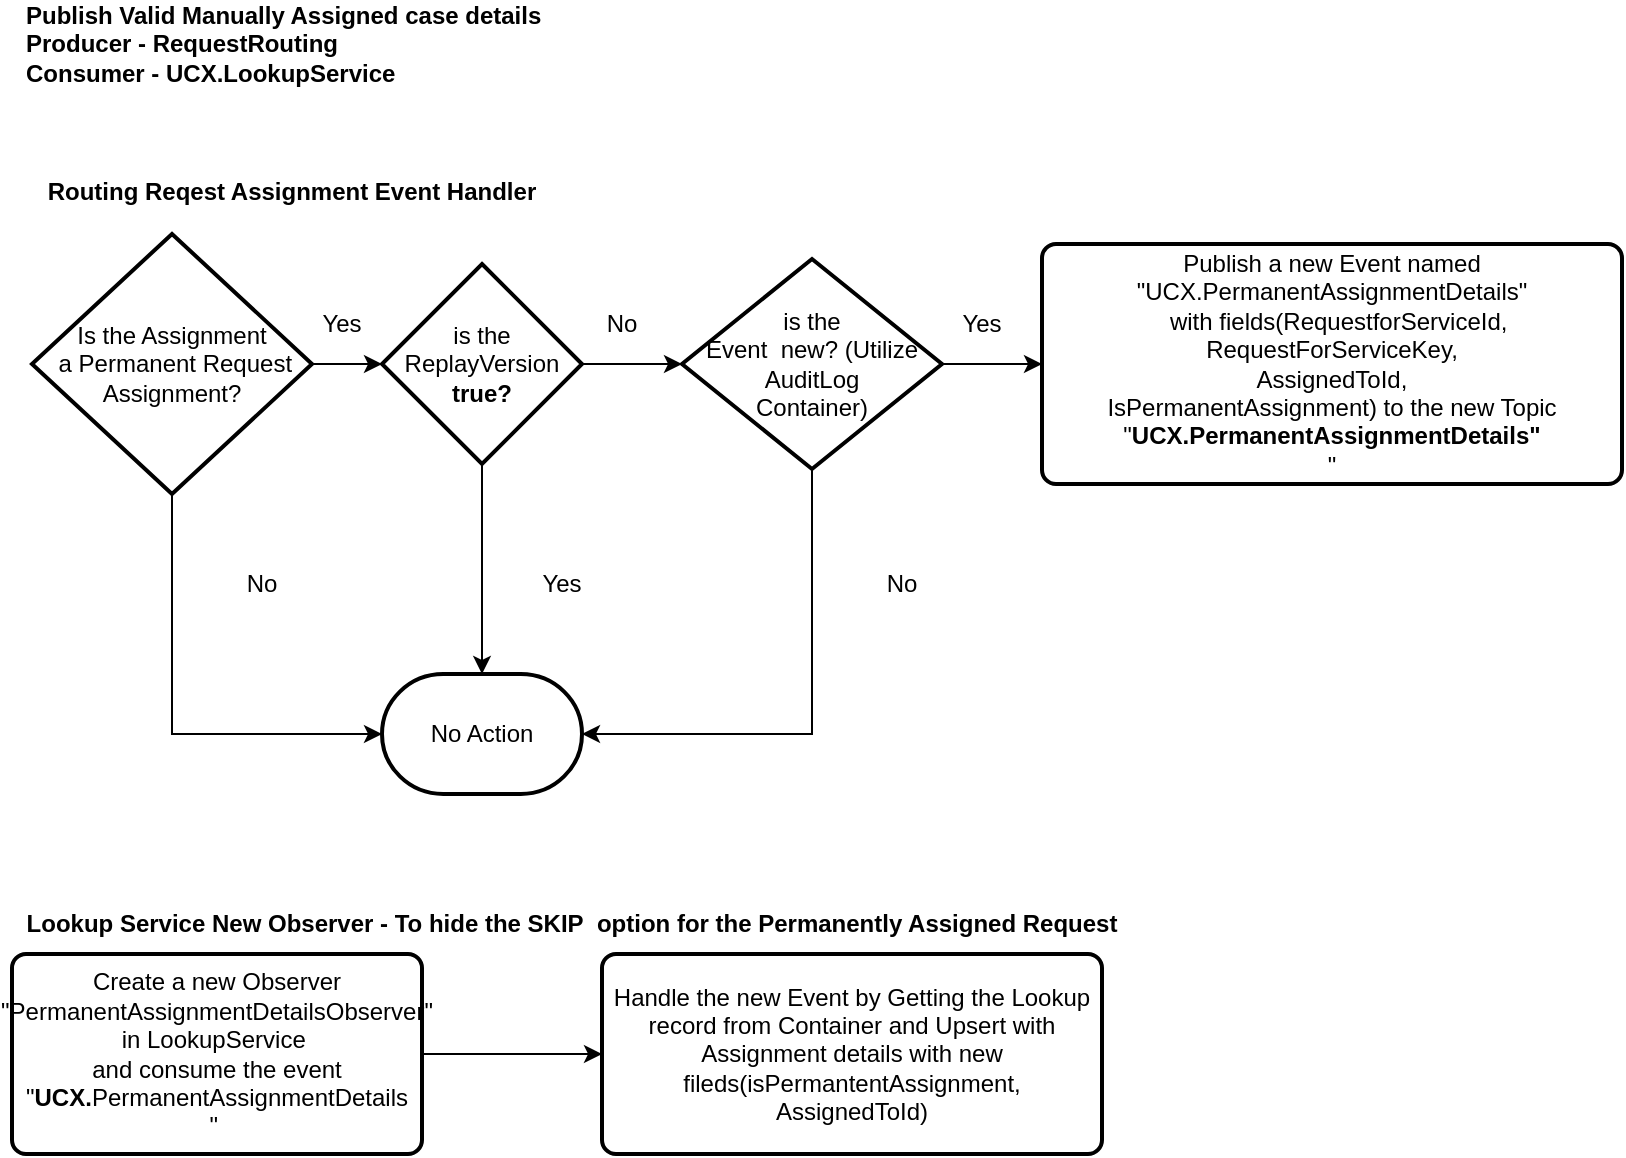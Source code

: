 <mxfile version="22.1.16" type="device">
  <diagram id="C5RBs43oDa-KdzZeNtuy" name="Page-1">
    <mxGraphModel dx="1050" dy="1797" grid="1" gridSize="10" guides="1" tooltips="1" connect="1" arrows="1" fold="1" page="1" pageScale="1" pageWidth="827" pageHeight="1169" math="0" shadow="0">
      <root>
        <mxCell id="WIyWlLk6GJQsqaUBKTNV-0" />
        <mxCell id="WIyWlLk6GJQsqaUBKTNV-1" parent="WIyWlLk6GJQsqaUBKTNV-0" />
        <mxCell id="lim1SW6H7U4HnhmGgRTK-30" value="" style="edgeStyle=orthogonalEdgeStyle;rounded=0;orthogonalLoop=1;jettySize=auto;html=1;" parent="WIyWlLk6GJQsqaUBKTNV-1" edge="1">
          <mxGeometry relative="1" as="geometry">
            <mxPoint x="700" y="110" as="sourcePoint" />
          </mxGeometry>
        </mxCell>
        <mxCell id="lim1SW6H7U4HnhmGgRTK-31" value="&lt;b&gt;Publish Valid Manually Assigned case details &lt;br&gt;Producer - RequestRouting&amp;nbsp;&lt;br&gt;Consumer - UCX.LookupService&lt;/b&gt;" style="text;html=1;strokeColor=none;fillColor=none;align=left;verticalAlign=middle;whiteSpace=wrap;rounded=0;" parent="WIyWlLk6GJQsqaUBKTNV-1" vertex="1">
          <mxGeometry x="70" y="-1134" width="620" height="30" as="geometry" />
        </mxCell>
        <mxCell id="QHVLCNr028KJjd0Ayz7S-13" value="" style="edgeStyle=orthogonalEdgeStyle;rounded=0;orthogonalLoop=1;jettySize=auto;html=1;" parent="WIyWlLk6GJQsqaUBKTNV-1" source="QHVLCNr028KJjd0Ayz7S-1" target="QHVLCNr028KJjd0Ayz7S-5" edge="1">
          <mxGeometry relative="1" as="geometry" />
        </mxCell>
        <mxCell id="QHVLCNr028KJjd0Ayz7S-1" value="Is the Assignment&lt;br&gt;&amp;nbsp;a Permanent Request Assignment?" style="strokeWidth=2;html=1;shape=mxgraph.flowchart.decision;whiteSpace=wrap;" parent="WIyWlLk6GJQsqaUBKTNV-1" vertex="1">
          <mxGeometry x="75" y="-1024" width="140" height="130" as="geometry" />
        </mxCell>
        <mxCell id="QHVLCNr028KJjd0Ayz7S-2" value="&lt;b&gt;Routing Reqest Assignment Event Handler&lt;/b&gt;" style="text;html=1;strokeColor=none;fillColor=none;align=center;verticalAlign=middle;whiteSpace=wrap;rounded=0;" parent="WIyWlLk6GJQsqaUBKTNV-1" vertex="1">
          <mxGeometry x="70" y="-1060" width="270" height="30" as="geometry" />
        </mxCell>
        <mxCell id="QHVLCNr028KJjd0Ayz7S-11" value="" style="edgeStyle=orthogonalEdgeStyle;rounded=0;orthogonalLoop=1;jettySize=auto;html=1;" parent="WIyWlLk6GJQsqaUBKTNV-1" source="QHVLCNr028KJjd0Ayz7S-5" target="QHVLCNr028KJjd0Ayz7S-10" edge="1">
          <mxGeometry relative="1" as="geometry" />
        </mxCell>
        <mxCell id="QHVLCNr028KJjd0Ayz7S-14" value="" style="edgeStyle=orthogonalEdgeStyle;rounded=0;orthogonalLoop=1;jettySize=auto;html=1;" parent="WIyWlLk6GJQsqaUBKTNV-1" source="QHVLCNr028KJjd0Ayz7S-5" target="QHVLCNr028KJjd0Ayz7S-7" edge="1">
          <mxGeometry relative="1" as="geometry" />
        </mxCell>
        <mxCell id="QHVLCNr028KJjd0Ayz7S-5" value="is the ReplayVersion &lt;b&gt;true?&lt;/b&gt;" style="strokeWidth=2;html=1;shape=mxgraph.flowchart.decision;whiteSpace=wrap;" parent="WIyWlLk6GJQsqaUBKTNV-1" vertex="1">
          <mxGeometry x="250" y="-1009" width="100" height="100" as="geometry" />
        </mxCell>
        <mxCell id="QHVLCNr028KJjd0Ayz7S-15" value="" style="edgeStyle=orthogonalEdgeStyle;rounded=0;orthogonalLoop=1;jettySize=auto;html=1;" parent="WIyWlLk6GJQsqaUBKTNV-1" source="QHVLCNr028KJjd0Ayz7S-7" target="QHVLCNr028KJjd0Ayz7S-8" edge="1">
          <mxGeometry relative="1" as="geometry" />
        </mxCell>
        <mxCell id="QHVLCNr028KJjd0Ayz7S-16" style="edgeStyle=orthogonalEdgeStyle;rounded=0;orthogonalLoop=1;jettySize=auto;html=1;entryX=1;entryY=0.5;entryDx=0;entryDy=0;entryPerimeter=0;" parent="WIyWlLk6GJQsqaUBKTNV-1" source="QHVLCNr028KJjd0Ayz7S-7" target="QHVLCNr028KJjd0Ayz7S-10" edge="1">
          <mxGeometry relative="1" as="geometry">
            <mxPoint x="465" y="-834" as="targetPoint" />
            <Array as="points">
              <mxPoint x="465" y="-774" />
            </Array>
          </mxGeometry>
        </mxCell>
        <mxCell id="QHVLCNr028KJjd0Ayz7S-7" value="is the &lt;br&gt;Event&amp;nbsp;&amp;nbsp;new? (Utilize AuditLog &lt;br&gt;Container)" style="strokeWidth=2;html=1;shape=mxgraph.flowchart.decision;whiteSpace=wrap;" parent="WIyWlLk6GJQsqaUBKTNV-1" vertex="1">
          <mxGeometry x="400" y="-1011.5" width="130" height="105" as="geometry" />
        </mxCell>
        <mxCell id="QHVLCNr028KJjd0Ayz7S-8" value="Publish a new Event named &quot;UCX.PermanentAssignmentDetails&quot;&lt;br style=&quot;border-color: var(--border-color);&quot;&gt;&amp;nbsp; with fields(RequestforServiceId,&lt;br style=&quot;border-color: var(--border-color);&quot;&gt;RequestForServiceKey,&lt;br style=&quot;border-color: var(--border-color);&quot;&gt;AssignedToId,&lt;br&gt;IsPermanentAssignment) to the&amp;nbsp;new Topic &quot;&lt;b style=&quot;border-color: var(--border-color);&quot;&gt;UCX.PermanentAssignmentDetails&quot;&lt;/b&gt;&lt;br style=&quot;border-color: var(--border-color);&quot;&gt;&quot;" style="rounded=1;whiteSpace=wrap;html=1;absoluteArcSize=1;arcSize=14;strokeWidth=2;" parent="WIyWlLk6GJQsqaUBKTNV-1" vertex="1">
          <mxGeometry x="580" y="-1019" width="290" height="120" as="geometry" />
        </mxCell>
        <mxCell id="QHVLCNr028KJjd0Ayz7S-10" value="No Action" style="strokeWidth=2;html=1;shape=mxgraph.flowchart.terminator;whiteSpace=wrap;" parent="WIyWlLk6GJQsqaUBKTNV-1" vertex="1">
          <mxGeometry x="250" y="-804" width="100" height="60" as="geometry" />
        </mxCell>
        <mxCell id="QHVLCNr028KJjd0Ayz7S-17" style="edgeStyle=orthogonalEdgeStyle;rounded=0;orthogonalLoop=1;jettySize=auto;html=1;entryX=0;entryY=0.5;entryDx=0;entryDy=0;entryPerimeter=0;" parent="WIyWlLk6GJQsqaUBKTNV-1" source="QHVLCNr028KJjd0Ayz7S-1" target="QHVLCNr028KJjd0Ayz7S-10" edge="1">
          <mxGeometry relative="1" as="geometry">
            <Array as="points">
              <mxPoint x="145" y="-774" />
            </Array>
          </mxGeometry>
        </mxCell>
        <mxCell id="QHVLCNr028KJjd0Ayz7S-18" value="No" style="text;html=1;strokeColor=none;fillColor=none;align=center;verticalAlign=middle;whiteSpace=wrap;rounded=0;" parent="WIyWlLk6GJQsqaUBKTNV-1" vertex="1">
          <mxGeometry x="160" y="-864" width="60" height="30" as="geometry" />
        </mxCell>
        <mxCell id="QHVLCNr028KJjd0Ayz7S-19" value="Yes" style="text;html=1;strokeColor=none;fillColor=none;align=center;verticalAlign=middle;whiteSpace=wrap;rounded=0;" parent="WIyWlLk6GJQsqaUBKTNV-1" vertex="1">
          <mxGeometry x="310" y="-864" width="60" height="30" as="geometry" />
        </mxCell>
        <mxCell id="QHVLCNr028KJjd0Ayz7S-20" value="No" style="text;html=1;strokeColor=none;fillColor=none;align=center;verticalAlign=middle;whiteSpace=wrap;rounded=0;" parent="WIyWlLk6GJQsqaUBKTNV-1" vertex="1">
          <mxGeometry x="480" y="-864" width="60" height="30" as="geometry" />
        </mxCell>
        <mxCell id="QHVLCNr028KJjd0Ayz7S-21" value="Yes" style="text;html=1;strokeColor=none;fillColor=none;align=center;verticalAlign=middle;whiteSpace=wrap;rounded=0;" parent="WIyWlLk6GJQsqaUBKTNV-1" vertex="1">
          <mxGeometry x="200" y="-994" width="60" height="30" as="geometry" />
        </mxCell>
        <mxCell id="QHVLCNr028KJjd0Ayz7S-22" value="No" style="text;html=1;strokeColor=none;fillColor=none;align=center;verticalAlign=middle;whiteSpace=wrap;rounded=0;" parent="WIyWlLk6GJQsqaUBKTNV-1" vertex="1">
          <mxGeometry x="340" y="-994" width="60" height="30" as="geometry" />
        </mxCell>
        <mxCell id="QHVLCNr028KJjd0Ayz7S-23" value="Yes" style="text;html=1;strokeColor=none;fillColor=none;align=center;verticalAlign=middle;whiteSpace=wrap;rounded=0;" parent="WIyWlLk6GJQsqaUBKTNV-1" vertex="1">
          <mxGeometry x="520" y="-994" width="60" height="30" as="geometry" />
        </mxCell>
        <mxCell id="QHVLCNr028KJjd0Ayz7S-26" value="" style="edgeStyle=orthogonalEdgeStyle;rounded=0;orthogonalLoop=1;jettySize=auto;html=1;" parent="WIyWlLk6GJQsqaUBKTNV-1" source="QHVLCNr028KJjd0Ayz7S-24" target="QHVLCNr028KJjd0Ayz7S-25" edge="1">
          <mxGeometry relative="1" as="geometry" />
        </mxCell>
        <mxCell id="QHVLCNr028KJjd0Ayz7S-24" value="Create a new Observer &quot;PermanentAssignmentDetailsObserver&quot; in LookupService&amp;nbsp;&lt;br&gt;and consume the event &quot;&lt;b style=&quot;border-color: var(--border-color);&quot;&gt;UCX.&lt;/b&gt;PermanentAssignmentDetails&lt;br&gt;&quot;&amp;nbsp;" style="rounded=1;whiteSpace=wrap;html=1;absoluteArcSize=1;arcSize=14;strokeWidth=2;" parent="WIyWlLk6GJQsqaUBKTNV-1" vertex="1">
          <mxGeometry x="65" y="-664" width="205" height="100" as="geometry" />
        </mxCell>
        <mxCell id="QHVLCNr028KJjd0Ayz7S-25" value="Handle the new Event by Getting the Lookup record from Container and Upsert with Assignment details with new fileds(isPermantentAssignment,&lt;br&gt;AssignedToId)" style="rounded=1;whiteSpace=wrap;html=1;absoluteArcSize=1;arcSize=14;strokeWidth=2;" parent="WIyWlLk6GJQsqaUBKTNV-1" vertex="1">
          <mxGeometry x="360" y="-664" width="250" height="100" as="geometry" />
        </mxCell>
        <mxCell id="QHVLCNr028KJjd0Ayz7S-27" value="&lt;b&gt;Lookup Service New Observer - To hide the SKIP&amp;nbsp; option for the Permanently Assigned Request&lt;/b&gt;" style="text;html=1;strokeColor=none;fillColor=none;align=center;verticalAlign=middle;whiteSpace=wrap;rounded=0;" parent="WIyWlLk6GJQsqaUBKTNV-1" vertex="1">
          <mxGeometry x="60" y="-694" width="570" height="30" as="geometry" />
        </mxCell>
      </root>
    </mxGraphModel>
  </diagram>
</mxfile>

